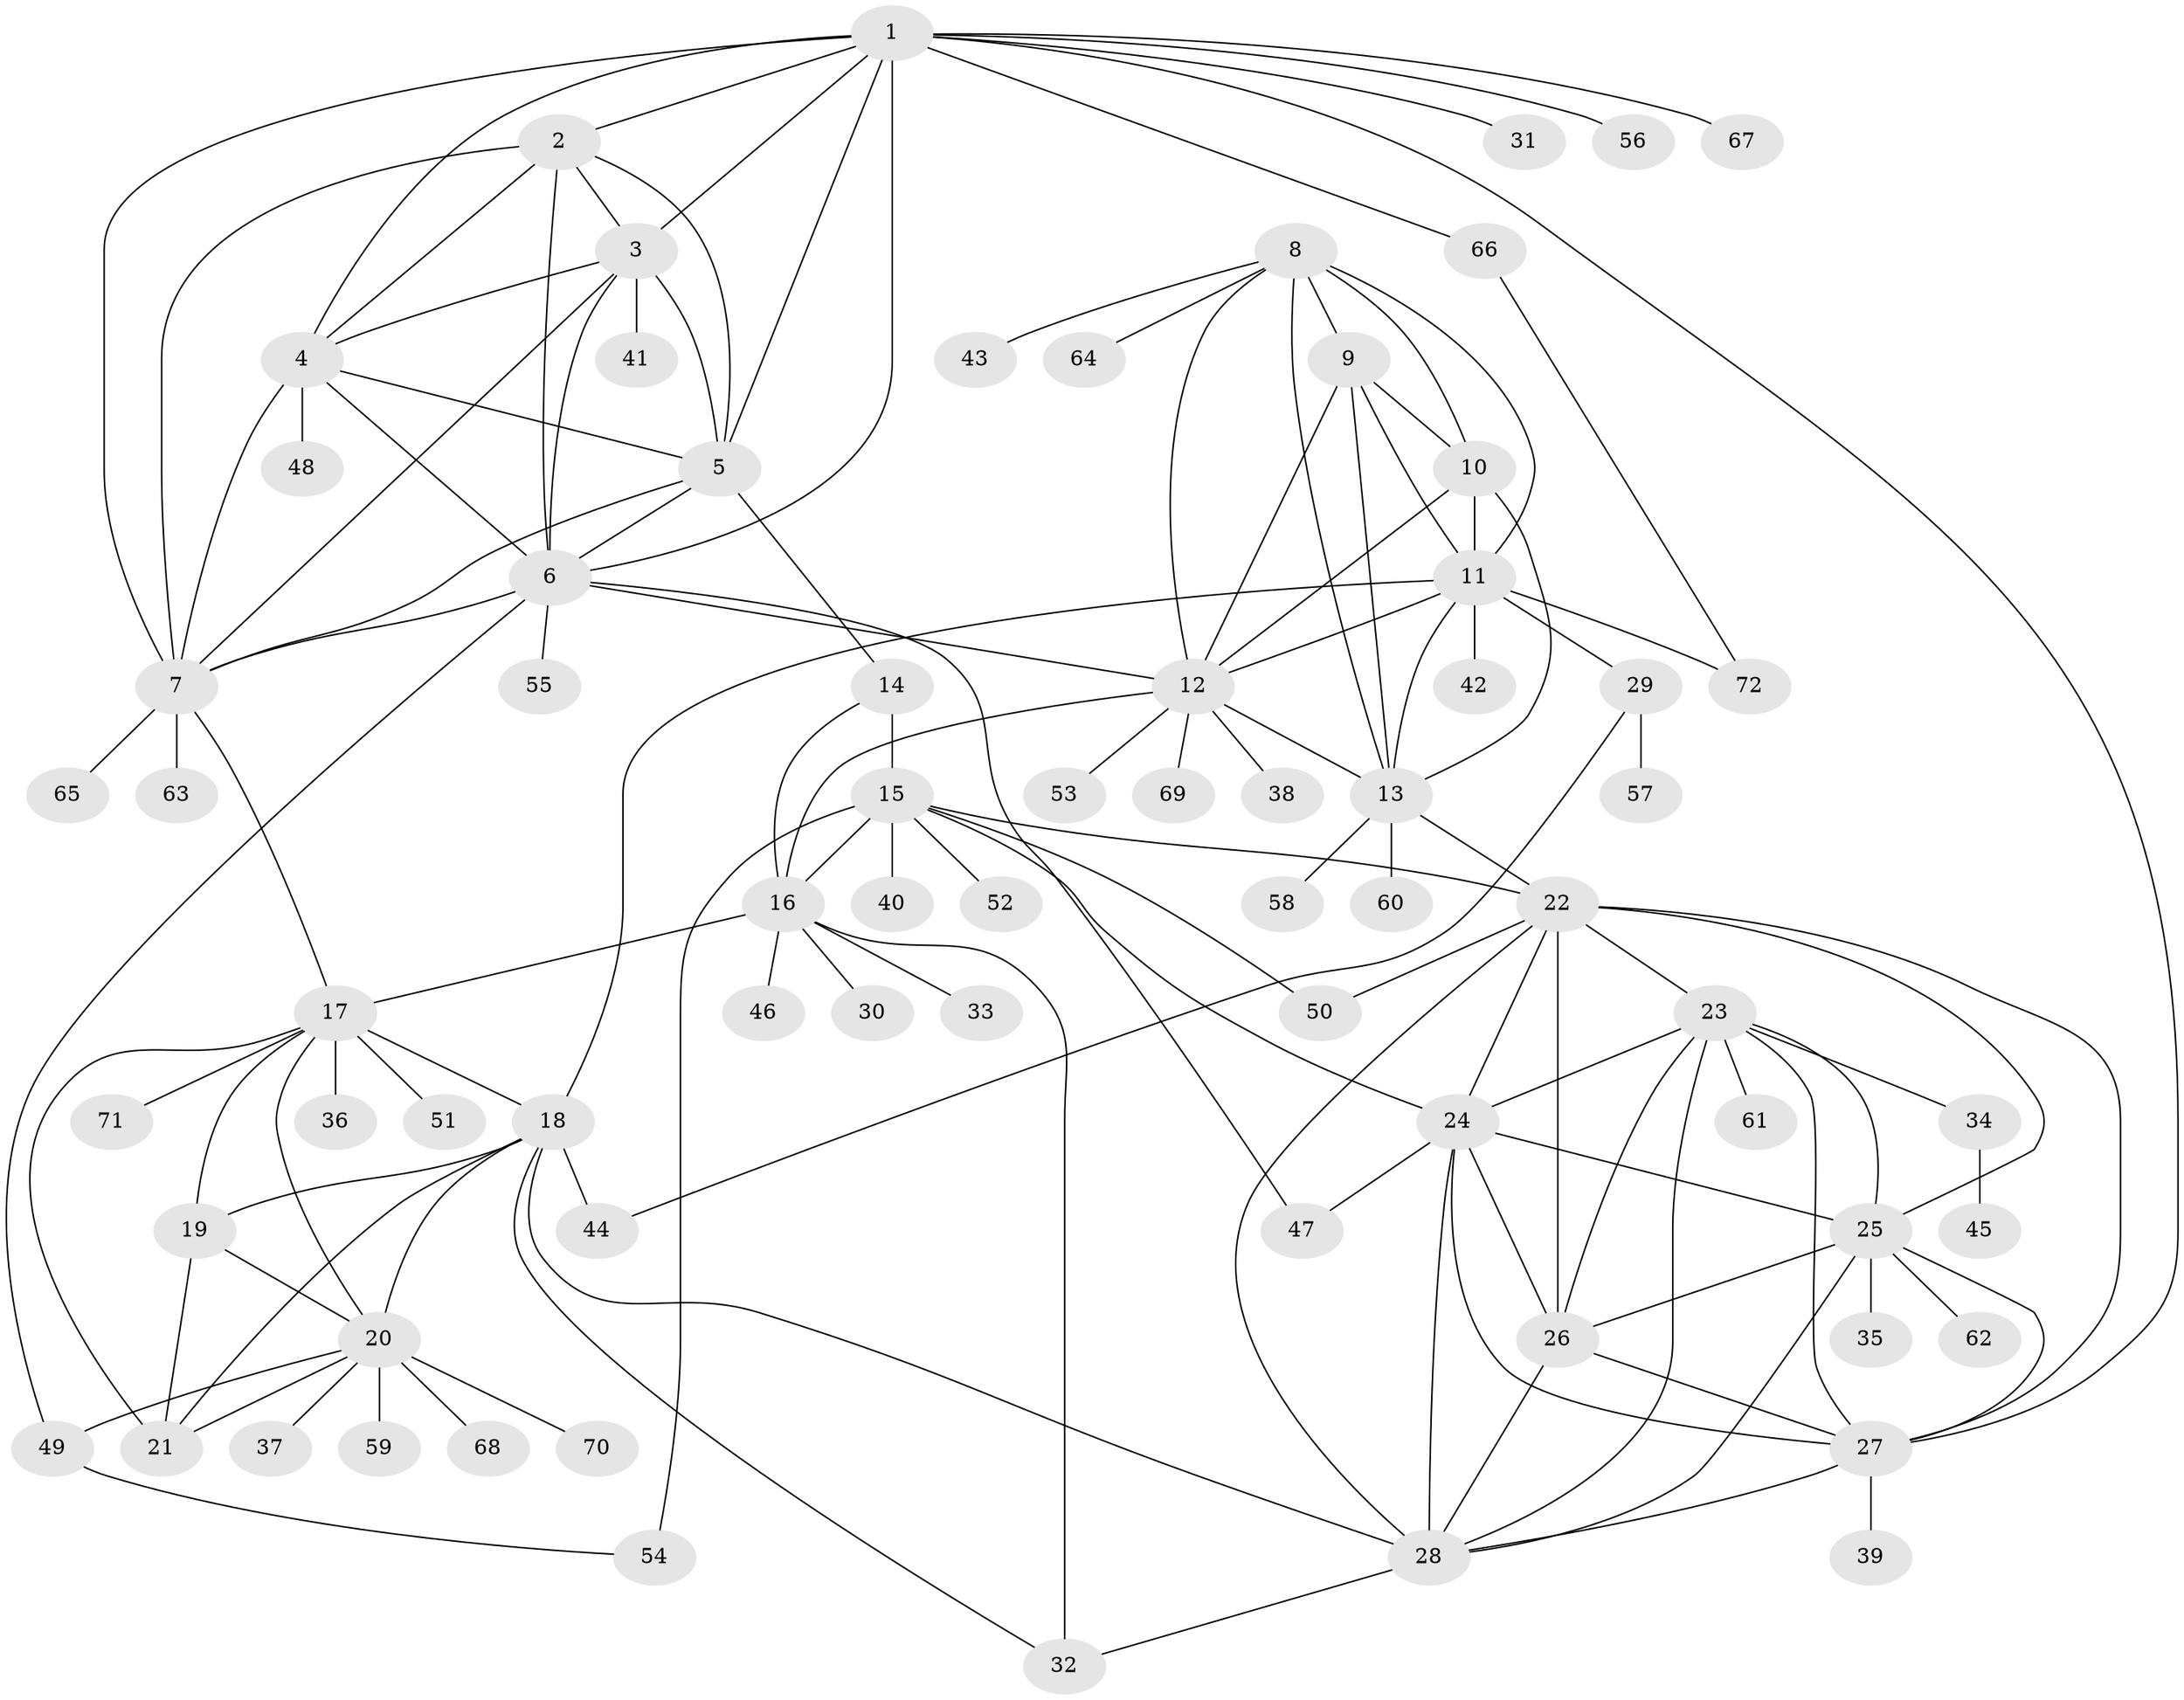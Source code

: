 // original degree distribution, {12: 0.04195804195804196, 7: 0.04195804195804196, 10: 0.027972027972027972, 8: 0.04195804195804196, 11: 0.013986013986013986, 9: 0.055944055944055944, 13: 0.006993006993006993, 6: 0.006993006993006993, 14: 0.006993006993006993, 3: 0.03496503496503497, 1: 0.6013986013986014, 2: 0.11888111888111888}
// Generated by graph-tools (version 1.1) at 2025/37/03/09/25 02:37:38]
// undirected, 72 vertices, 133 edges
graph export_dot {
graph [start="1"]
  node [color=gray90,style=filled];
  1;
  2;
  3;
  4;
  5;
  6;
  7;
  8;
  9;
  10;
  11;
  12;
  13;
  14;
  15;
  16;
  17;
  18;
  19;
  20;
  21;
  22;
  23;
  24;
  25;
  26;
  27;
  28;
  29;
  30;
  31;
  32;
  33;
  34;
  35;
  36;
  37;
  38;
  39;
  40;
  41;
  42;
  43;
  44;
  45;
  46;
  47;
  48;
  49;
  50;
  51;
  52;
  53;
  54;
  55;
  56;
  57;
  58;
  59;
  60;
  61;
  62;
  63;
  64;
  65;
  66;
  67;
  68;
  69;
  70;
  71;
  72;
  1 -- 2 [weight=1.0];
  1 -- 3 [weight=1.0];
  1 -- 4 [weight=1.0];
  1 -- 5 [weight=1.0];
  1 -- 6 [weight=1.0];
  1 -- 7 [weight=1.0];
  1 -- 27 [weight=1.0];
  1 -- 31 [weight=1.0];
  1 -- 56 [weight=1.0];
  1 -- 66 [weight=1.0];
  1 -- 67 [weight=1.0];
  2 -- 3 [weight=1.0];
  2 -- 4 [weight=1.0];
  2 -- 5 [weight=1.0];
  2 -- 6 [weight=1.0];
  2 -- 7 [weight=1.0];
  3 -- 4 [weight=1.0];
  3 -- 5 [weight=1.0];
  3 -- 6 [weight=1.0];
  3 -- 7 [weight=1.0];
  3 -- 41 [weight=3.0];
  4 -- 5 [weight=1.0];
  4 -- 6 [weight=1.0];
  4 -- 7 [weight=1.0];
  4 -- 48 [weight=5.0];
  5 -- 6 [weight=1.0];
  5 -- 7 [weight=1.0];
  5 -- 14 [weight=1.0];
  6 -- 7 [weight=1.0];
  6 -- 12 [weight=1.0];
  6 -- 47 [weight=1.0];
  6 -- 49 [weight=1.0];
  6 -- 55 [weight=1.0];
  7 -- 17 [weight=1.0];
  7 -- 63 [weight=1.0];
  7 -- 65 [weight=1.0];
  8 -- 9 [weight=1.0];
  8 -- 10 [weight=1.0];
  8 -- 11 [weight=2.0];
  8 -- 12 [weight=1.0];
  8 -- 13 [weight=1.0];
  8 -- 43 [weight=1.0];
  8 -- 64 [weight=1.0];
  9 -- 10 [weight=1.0];
  9 -- 11 [weight=2.0];
  9 -- 12 [weight=1.0];
  9 -- 13 [weight=1.0];
  10 -- 11 [weight=4.0];
  10 -- 12 [weight=1.0];
  10 -- 13 [weight=1.0];
  11 -- 12 [weight=2.0];
  11 -- 13 [weight=2.0];
  11 -- 18 [weight=1.0];
  11 -- 29 [weight=1.0];
  11 -- 42 [weight=1.0];
  11 -- 72 [weight=1.0];
  12 -- 13 [weight=1.0];
  12 -- 16 [weight=1.0];
  12 -- 38 [weight=1.0];
  12 -- 53 [weight=1.0];
  12 -- 69 [weight=1.0];
  13 -- 22 [weight=1.0];
  13 -- 58 [weight=1.0];
  13 -- 60 [weight=1.0];
  14 -- 15 [weight=5.0];
  14 -- 16 [weight=1.0];
  15 -- 16 [weight=5.0];
  15 -- 22 [weight=1.0];
  15 -- 24 [weight=1.0];
  15 -- 40 [weight=4.0];
  15 -- 50 [weight=5.0];
  15 -- 52 [weight=2.0];
  15 -- 54 [weight=3.0];
  16 -- 17 [weight=1.0];
  16 -- 30 [weight=1.0];
  16 -- 32 [weight=1.0];
  16 -- 33 [weight=1.0];
  16 -- 46 [weight=1.0];
  17 -- 18 [weight=3.0];
  17 -- 19 [weight=1.0];
  17 -- 20 [weight=1.0];
  17 -- 21 [weight=1.0];
  17 -- 36 [weight=1.0];
  17 -- 51 [weight=1.0];
  17 -- 71 [weight=1.0];
  18 -- 19 [weight=3.0];
  18 -- 20 [weight=3.0];
  18 -- 21 [weight=4.0];
  18 -- 28 [weight=1.0];
  18 -- 32 [weight=1.0];
  18 -- 44 [weight=1.0];
  19 -- 20 [weight=1.0];
  19 -- 21 [weight=1.0];
  20 -- 21 [weight=1.0];
  20 -- 37 [weight=1.0];
  20 -- 49 [weight=1.0];
  20 -- 59 [weight=1.0];
  20 -- 68 [weight=1.0];
  20 -- 70 [weight=1.0];
  22 -- 23 [weight=1.0];
  22 -- 24 [weight=1.0];
  22 -- 25 [weight=1.0];
  22 -- 26 [weight=8.0];
  22 -- 27 [weight=1.0];
  22 -- 28 [weight=1.0];
  22 -- 50 [weight=1.0];
  23 -- 24 [weight=1.0];
  23 -- 25 [weight=1.0];
  23 -- 26 [weight=1.0];
  23 -- 27 [weight=1.0];
  23 -- 28 [weight=1.0];
  23 -- 34 [weight=1.0];
  23 -- 61 [weight=1.0];
  24 -- 25 [weight=1.0];
  24 -- 26 [weight=1.0];
  24 -- 27 [weight=1.0];
  24 -- 28 [weight=1.0];
  24 -- 47 [weight=1.0];
  25 -- 26 [weight=1.0];
  25 -- 27 [weight=1.0];
  25 -- 28 [weight=1.0];
  25 -- 35 [weight=2.0];
  25 -- 62 [weight=1.0];
  26 -- 27 [weight=1.0];
  26 -- 28 [weight=1.0];
  27 -- 28 [weight=1.0];
  27 -- 39 [weight=1.0];
  28 -- 32 [weight=1.0];
  29 -- 44 [weight=1.0];
  29 -- 57 [weight=1.0];
  34 -- 45 [weight=1.0];
  49 -- 54 [weight=1.0];
  66 -- 72 [weight=1.0];
}
